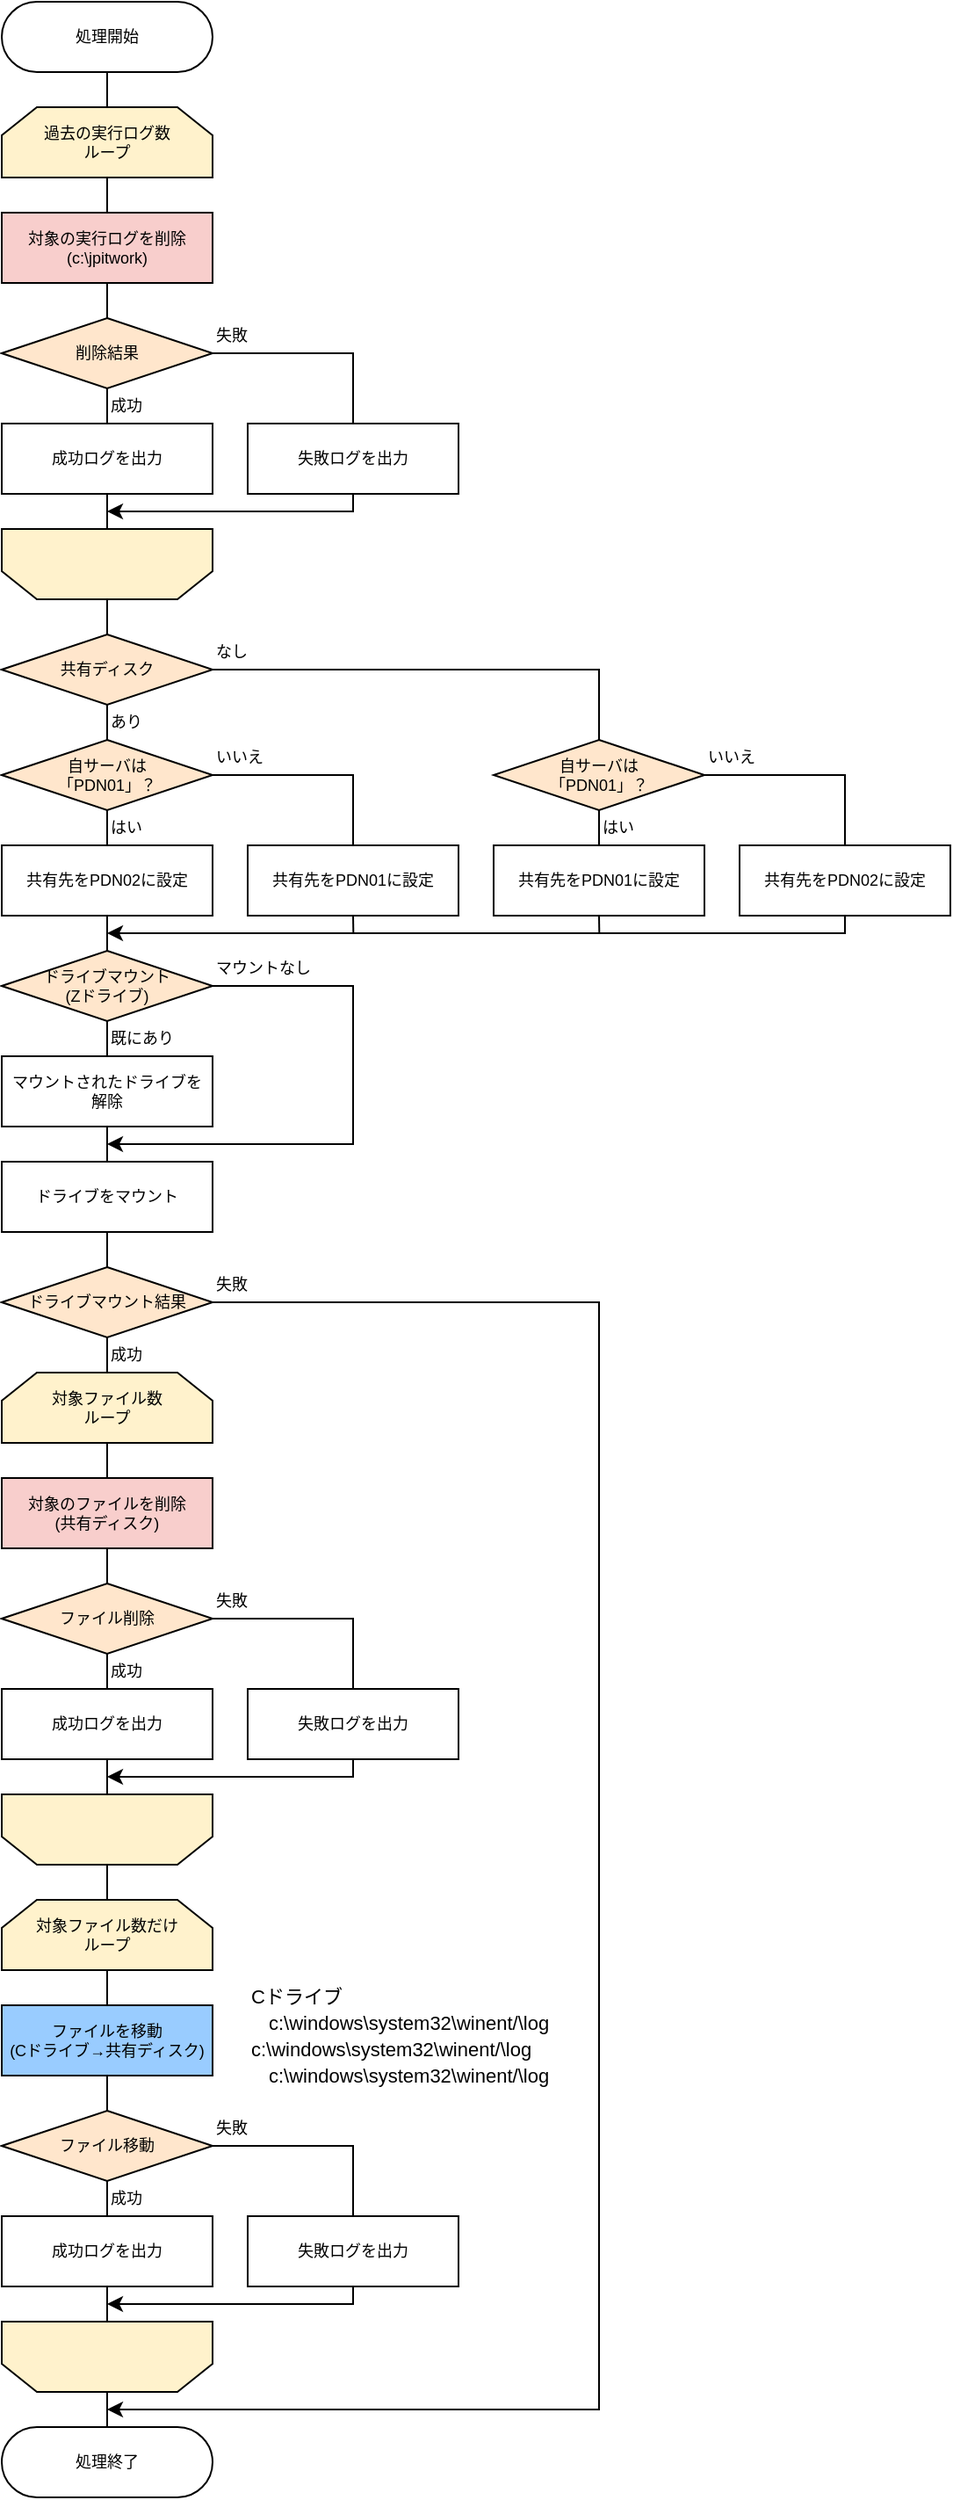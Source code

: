 <mxfile version="23.1.3" type="github">
  <diagram name="ページ1" id="Sno0RHyQ97pvPIhAmtWO">
    <mxGraphModel dx="819" dy="1627" grid="1" gridSize="10" guides="1" tooltips="1" connect="1" arrows="1" fold="1" page="1" pageScale="1" pageWidth="827" pageHeight="1169" background="#ffffff" math="0" shadow="0">
      <root>
        <mxCell id="0" />
        <mxCell id="1" parent="0" />
        <mxCell id="P1kFlnm7NQrcfKAeQpRK-1" value="処理開始" style="rounded=1;whiteSpace=wrap;html=1;arcSize=50;fontSize=9;" parent="1" vertex="1">
          <mxGeometry x="40" y="-260" width="120" height="40" as="geometry" />
        </mxCell>
        <mxCell id="P1kFlnm7NQrcfKAeQpRK-6" style="edgeStyle=orthogonalEdgeStyle;rounded=0;orthogonalLoop=1;jettySize=auto;html=1;exitX=0.5;exitY=1;exitDx=0;exitDy=0;entryX=0.5;entryY=0;entryDx=0;entryDy=0;endArrow=none;endFill=0;" parent="1" source="P1kFlnm7NQrcfKAeQpRK-4" target="P1kFlnm7NQrcfKAeQpRK-5" edge="1">
          <mxGeometry relative="1" as="geometry" />
        </mxCell>
        <mxCell id="P1kFlnm7NQrcfKAeQpRK-4" value="ファイルを移動&lt;br&gt;(Cドライブ→共有ディスク)" style="rounded=0;whiteSpace=wrap;html=1;fontSize=9;fillColor=#99CCFF;" parent="1" vertex="1">
          <mxGeometry x="40" y="880" width="120" height="40" as="geometry" />
        </mxCell>
        <mxCell id="P1kFlnm7NQrcfKAeQpRK-11" style="edgeStyle=orthogonalEdgeStyle;rounded=0;orthogonalLoop=1;jettySize=auto;html=1;exitX=0.5;exitY=1;exitDx=0;exitDy=0;entryX=0.5;entryY=0;entryDx=0;entryDy=0;endArrow=none;endFill=0;" parent="1" source="P1kFlnm7NQrcfKAeQpRK-5" target="P1kFlnm7NQrcfKAeQpRK-9" edge="1">
          <mxGeometry relative="1" as="geometry" />
        </mxCell>
        <mxCell id="P1kFlnm7NQrcfKAeQpRK-12" style="edgeStyle=orthogonalEdgeStyle;rounded=0;orthogonalLoop=1;jettySize=auto;html=1;exitX=1;exitY=0.5;exitDx=0;exitDy=0;entryX=0.5;entryY=0;entryDx=0;entryDy=0;endArrow=none;endFill=0;" parent="1" source="P1kFlnm7NQrcfKAeQpRK-5" target="P1kFlnm7NQrcfKAeQpRK-10" edge="1">
          <mxGeometry relative="1" as="geometry" />
        </mxCell>
        <mxCell id="P1kFlnm7NQrcfKAeQpRK-5" value="ファイル移動" style="rhombus;whiteSpace=wrap;html=1;fontSize=9;fillColor=#ffe6cc;strokeColor=#000000;" parent="1" vertex="1">
          <mxGeometry x="40" y="940" width="120" height="40" as="geometry" />
        </mxCell>
        <mxCell id="P1kFlnm7NQrcfKAeQpRK-17" style="edgeStyle=orthogonalEdgeStyle;rounded=0;orthogonalLoop=1;jettySize=auto;html=1;exitX=0.5;exitY=1;exitDx=0;exitDy=0;entryX=0.5;entryY=1;entryDx=0;entryDy=0;endArrow=none;endFill=0;" parent="1" source="P1kFlnm7NQrcfKAeQpRK-9" target="P1kFlnm7NQrcfKAeQpRK-23" edge="1">
          <mxGeometry relative="1" as="geometry">
            <mxPoint x="100" y="1080" as="targetPoint" />
          </mxGeometry>
        </mxCell>
        <mxCell id="P1kFlnm7NQrcfKAeQpRK-9" value="成功ログを出力" style="rounded=0;whiteSpace=wrap;html=1;fontSize=9;" parent="1" vertex="1">
          <mxGeometry x="40" y="1000" width="120" height="40" as="geometry" />
        </mxCell>
        <mxCell id="P1kFlnm7NQrcfKAeQpRK-20" style="edgeStyle=orthogonalEdgeStyle;rounded=0;orthogonalLoop=1;jettySize=auto;html=1;exitX=0.5;exitY=1;exitDx=0;exitDy=0;endArrow=classic;endFill=1;" parent="1" source="P1kFlnm7NQrcfKAeQpRK-10" edge="1">
          <mxGeometry relative="1" as="geometry">
            <mxPoint x="100" y="1050" as="targetPoint" />
            <Array as="points">
              <mxPoint x="240" y="1050" />
              <mxPoint x="100" y="1050" />
            </Array>
          </mxGeometry>
        </mxCell>
        <mxCell id="P1kFlnm7NQrcfKAeQpRK-10" value="失敗ログを出力" style="rounded=0;whiteSpace=wrap;html=1;fontSize=9;" parent="1" vertex="1">
          <mxGeometry x="180" y="1000" width="120" height="40" as="geometry" />
        </mxCell>
        <mxCell id="P1kFlnm7NQrcfKAeQpRK-14" value="成功" style="text;html=1;strokeColor=none;fillColor=none;align=left;verticalAlign=middle;whiteSpace=wrap;rounded=0;fontSize=9;" parent="1" vertex="1">
          <mxGeometry x="100" y="980" width="50" height="20" as="geometry" />
        </mxCell>
        <mxCell id="P1kFlnm7NQrcfKAeQpRK-15" value="失敗" style="text;html=1;strokeColor=none;fillColor=none;align=left;verticalAlign=middle;whiteSpace=wrap;rounded=0;fontSize=9;" parent="1" vertex="1">
          <mxGeometry x="160" y="940" width="50" height="20" as="geometry" />
        </mxCell>
        <mxCell id="P1kFlnm7NQrcfKAeQpRK-25" style="edgeStyle=orthogonalEdgeStyle;shape=connector;rounded=0;orthogonalLoop=1;jettySize=auto;html=1;exitX=0.5;exitY=1;exitDx=0;exitDy=0;entryX=0.5;entryY=0;entryDx=0;entryDy=0;labelBackgroundColor=default;strokeColor=default;align=center;verticalAlign=middle;fontFamily=Helvetica;fontSize=11;fontColor=default;endArrow=none;endFill=0;" parent="1" source="P1kFlnm7NQrcfKAeQpRK-22" target="P1kFlnm7NQrcfKAeQpRK-4" edge="1">
          <mxGeometry relative="1" as="geometry" />
        </mxCell>
        <mxCell id="P1kFlnm7NQrcfKAeQpRK-22" value="対象ファイル数だけ&lt;br style=&quot;font-size: 9px;&quot;&gt;ループ" style="shape=loopLimit;whiteSpace=wrap;html=1;fontFamily=Helvetica;fontSize=9;fillColor=#fff2cc;strokeColor=#000000;" parent="1" vertex="1">
          <mxGeometry x="40" y="820" width="120" height="40" as="geometry" />
        </mxCell>
        <mxCell id="b4JHVFvh4AoB1611Vh3n-45" style="edgeStyle=orthogonalEdgeStyle;rounded=0;orthogonalLoop=1;jettySize=auto;html=1;exitX=0.5;exitY=0;exitDx=0;exitDy=0;entryX=0.5;entryY=0;entryDx=0;entryDy=0;strokeColor=default;align=center;verticalAlign=middle;fontFamily=Helvetica;fontSize=11;fontColor=default;labelBackgroundColor=default;endArrow=none;endFill=0;" edge="1" parent="1" source="P1kFlnm7NQrcfKAeQpRK-23" target="P1kFlnm7NQrcfKAeQpRK-36">
          <mxGeometry relative="1" as="geometry" />
        </mxCell>
        <mxCell id="P1kFlnm7NQrcfKAeQpRK-23" value="" style="shape=loopLimit;whiteSpace=wrap;html=1;fontFamily=Helvetica;fontSize=9;rotation=-180;fillColor=#fff2cc;strokeColor=#000000;" parent="1" vertex="1">
          <mxGeometry x="40" y="1060" width="120" height="40" as="geometry" />
        </mxCell>
        <mxCell id="P1kFlnm7NQrcfKAeQpRK-34" style="edgeStyle=orthogonalEdgeStyle;shape=connector;rounded=0;orthogonalLoop=1;jettySize=auto;html=1;exitX=0.5;exitY=1;exitDx=0;exitDy=0;entryX=0.5;entryY=0;entryDx=0;entryDy=0;labelBackgroundColor=default;strokeColor=default;align=center;verticalAlign=middle;fontFamily=Helvetica;fontSize=11;fontColor=default;endArrow=none;endFill=0;" parent="1" source="P1kFlnm7NQrcfKAeQpRK-28" target="P1kFlnm7NQrcfKAeQpRK-33" edge="1">
          <mxGeometry relative="1" as="geometry" />
        </mxCell>
        <mxCell id="P1kFlnm7NQrcfKAeQpRK-28" value="対象ファイル数&lt;br style=&quot;font-size: 9px;&quot;&gt;ループ" style="shape=loopLimit;whiteSpace=wrap;html=1;fontFamily=Helvetica;fontSize=9;fillColor=#fff2cc;strokeColor=#000000;" parent="1" vertex="1">
          <mxGeometry x="40" y="520" width="120" height="40" as="geometry" />
        </mxCell>
        <mxCell id="b4JHVFvh4AoB1611Vh3n-44" style="edgeStyle=orthogonalEdgeStyle;rounded=0;orthogonalLoop=1;jettySize=auto;html=1;exitX=0.5;exitY=0;exitDx=0;exitDy=0;entryX=0.5;entryY=0;entryDx=0;entryDy=0;strokeColor=default;align=center;verticalAlign=middle;fontFamily=Helvetica;fontSize=11;fontColor=default;labelBackgroundColor=default;endArrow=none;endFill=0;" edge="1" parent="1" source="P1kFlnm7NQrcfKAeQpRK-30" target="P1kFlnm7NQrcfKAeQpRK-22">
          <mxGeometry relative="1" as="geometry" />
        </mxCell>
        <mxCell id="P1kFlnm7NQrcfKAeQpRK-30" value="" style="shape=loopLimit;whiteSpace=wrap;html=1;fontFamily=Helvetica;fontSize=9;rotation=-180;fillColor=#fff2cc;strokeColor=#000000;" parent="1" vertex="1">
          <mxGeometry x="40" y="760" width="120" height="40" as="geometry" />
        </mxCell>
        <mxCell id="P1kFlnm7NQrcfKAeQpRK-41" style="edgeStyle=orthogonalEdgeStyle;shape=connector;rounded=0;orthogonalLoop=1;jettySize=auto;html=1;exitX=0.5;exitY=1;exitDx=0;exitDy=0;labelBackgroundColor=default;strokeColor=default;align=center;verticalAlign=middle;fontFamily=Helvetica;fontSize=11;fontColor=default;endArrow=none;endFill=0;entryX=0.5;entryY=0;entryDx=0;entryDy=0;" parent="1" source="P1kFlnm7NQrcfKAeQpRK-33" target="b4JHVFvh4AoB1611Vh3n-48" edge="1">
          <mxGeometry relative="1" as="geometry">
            <mxPoint x="100" y="690" as="targetPoint" />
          </mxGeometry>
        </mxCell>
        <mxCell id="P1kFlnm7NQrcfKAeQpRK-33" value="対象のファイルを削除&lt;br&gt;(共有ディスク)" style="rounded=0;whiteSpace=wrap;html=1;fontSize=9;fillColor=#f8cecc;strokeColor=#000000;" parent="1" vertex="1">
          <mxGeometry x="40" y="580" width="120" height="40" as="geometry" />
        </mxCell>
        <mxCell id="P1kFlnm7NQrcfKAeQpRK-36" value="処理終了" style="rounded=1;whiteSpace=wrap;html=1;arcSize=50;fontSize=9;" parent="1" vertex="1">
          <mxGeometry x="40" y="1120" width="120" height="40" as="geometry" />
        </mxCell>
        <mxCell id="P1kFlnm7NQrcfKAeQpRK-47" style="edgeStyle=orthogonalEdgeStyle;shape=connector;rounded=0;orthogonalLoop=1;jettySize=auto;html=1;exitX=0.5;exitY=1;exitDx=0;exitDy=0;labelBackgroundColor=default;strokeColor=default;align=center;verticalAlign=middle;fontFamily=Helvetica;fontSize=11;fontColor=default;endArrow=none;endFill=0;" parent="1" source="Qkshi-I4SKc8RLtoQYyM-2" edge="1">
          <mxGeometry relative="1" as="geometry">
            <mxPoint x="100" y="140" as="sourcePoint" />
            <mxPoint x="100" y="280" as="targetPoint" />
          </mxGeometry>
        </mxCell>
        <mxCell id="Qkshi-I4SKc8RLtoQYyM-2" value="共有先をPDN02に設定" style="rounded=0;whiteSpace=wrap;html=1;fontSize=9;" parent="1" vertex="1">
          <mxGeometry x="40" y="220" width="120" height="40" as="geometry" />
        </mxCell>
        <mxCell id="b4JHVFvh4AoB1611Vh3n-8" style="edgeStyle=orthogonalEdgeStyle;rounded=0;orthogonalLoop=1;jettySize=auto;html=1;exitX=0.5;exitY=1;exitDx=0;exitDy=0;entryX=0.5;entryY=0;entryDx=0;entryDy=0;endArrow=none;endFill=0;" edge="1" parent="1" source="Qkshi-I4SKc8RLtoQYyM-8" target="Qkshi-I4SKc8RLtoQYyM-13">
          <mxGeometry relative="1" as="geometry" />
        </mxCell>
        <mxCell id="b4JHVFvh4AoB1611Vh3n-12" style="edgeStyle=orthogonalEdgeStyle;rounded=0;orthogonalLoop=1;jettySize=auto;html=1;exitX=1;exitY=0.5;exitDx=0;exitDy=0;entryX=0.5;entryY=0;entryDx=0;entryDy=0;strokeColor=default;align=center;verticalAlign=middle;fontFamily=Helvetica;fontSize=11;fontColor=default;labelBackgroundColor=default;endArrow=none;endFill=0;" edge="1" parent="1" source="Qkshi-I4SKc8RLtoQYyM-8" target="b4JHVFvh4AoB1611Vh3n-1">
          <mxGeometry relative="1" as="geometry" />
        </mxCell>
        <mxCell id="Qkshi-I4SKc8RLtoQYyM-8" value="共有ディスク" style="rhombus;whiteSpace=wrap;html=1;fontSize=9;fillColor=#ffe6cc;strokeColor=#000000;" parent="1" vertex="1">
          <mxGeometry x="40" y="100" width="120" height="40" as="geometry" />
        </mxCell>
        <mxCell id="Qkshi-I4SKc8RLtoQYyM-9" value="あり" style="text;html=1;strokeColor=none;fillColor=none;align=left;verticalAlign=middle;whiteSpace=wrap;rounded=0;fontSize=9;" parent="1" vertex="1">
          <mxGeometry x="100" y="140" width="50" height="20" as="geometry" />
        </mxCell>
        <mxCell id="Qkshi-I4SKc8RLtoQYyM-10" value="なし" style="text;html=1;strokeColor=none;fillColor=none;align=left;verticalAlign=middle;whiteSpace=wrap;rounded=0;fontSize=9;" parent="1" vertex="1">
          <mxGeometry x="160" y="100" width="50" height="20" as="geometry" />
        </mxCell>
        <mxCell id="b4JHVFvh4AoB1611Vh3n-10" style="edgeStyle=orthogonalEdgeStyle;rounded=0;orthogonalLoop=1;jettySize=auto;html=1;exitX=0.5;exitY=1;exitDx=0;exitDy=0;entryX=0.5;entryY=0;entryDx=0;entryDy=0;strokeColor=default;align=center;verticalAlign=middle;fontFamily=Helvetica;fontSize=11;fontColor=default;labelBackgroundColor=default;endArrow=none;endFill=0;" edge="1" parent="1" source="Qkshi-I4SKc8RLtoQYyM-13" target="Qkshi-I4SKc8RLtoQYyM-2">
          <mxGeometry relative="1" as="geometry" />
        </mxCell>
        <mxCell id="b4JHVFvh4AoB1611Vh3n-11" style="edgeStyle=orthogonalEdgeStyle;rounded=0;orthogonalLoop=1;jettySize=auto;html=1;exitX=1;exitY=0.5;exitDx=0;exitDy=0;entryX=0.5;entryY=0;entryDx=0;entryDy=0;strokeColor=default;align=center;verticalAlign=middle;fontFamily=Helvetica;fontSize=11;fontColor=default;labelBackgroundColor=default;endArrow=none;endFill=0;" edge="1" parent="1" source="Qkshi-I4SKc8RLtoQYyM-13" target="b4JHVFvh4AoB1611Vh3n-4">
          <mxGeometry relative="1" as="geometry" />
        </mxCell>
        <mxCell id="Qkshi-I4SKc8RLtoQYyM-13" value="自サーバは&lt;br&gt;「PDN01」？" style="rhombus;whiteSpace=wrap;html=1;fontSize=9;fillColor=#ffe6cc;strokeColor=#000000;" parent="1" vertex="1">
          <mxGeometry x="40" y="160" width="120" height="40" as="geometry" />
        </mxCell>
        <mxCell id="Qkshi-I4SKc8RLtoQYyM-14" value="いいえ" style="text;html=1;strokeColor=none;fillColor=none;align=left;verticalAlign=middle;whiteSpace=wrap;rounded=0;fontSize=9;" parent="1" vertex="1">
          <mxGeometry x="160" y="160" width="50" height="20" as="geometry" />
        </mxCell>
        <mxCell id="Qkshi-I4SKc8RLtoQYyM-15" value="はい" style="text;html=1;strokeColor=none;fillColor=none;align=left;verticalAlign=middle;whiteSpace=wrap;rounded=0;fontSize=9;" parent="1" vertex="1">
          <mxGeometry x="100" y="200" width="50" height="20" as="geometry" />
        </mxCell>
        <mxCell id="b4JHVFvh4AoB1611Vh3n-13" style="edgeStyle=orthogonalEdgeStyle;rounded=0;orthogonalLoop=1;jettySize=auto;html=1;exitX=0.5;exitY=1;exitDx=0;exitDy=0;entryX=0.5;entryY=0;entryDx=0;entryDy=0;strokeColor=default;align=center;verticalAlign=middle;fontFamily=Helvetica;fontSize=11;fontColor=default;labelBackgroundColor=default;endArrow=none;endFill=0;" edge="1" parent="1" source="b4JHVFvh4AoB1611Vh3n-1" target="b4JHVFvh4AoB1611Vh3n-5">
          <mxGeometry relative="1" as="geometry" />
        </mxCell>
        <mxCell id="b4JHVFvh4AoB1611Vh3n-14" style="edgeStyle=orthogonalEdgeStyle;rounded=0;orthogonalLoop=1;jettySize=auto;html=1;exitX=1;exitY=0.5;exitDx=0;exitDy=0;entryX=0.5;entryY=0;entryDx=0;entryDy=0;strokeColor=default;align=center;verticalAlign=middle;fontFamily=Helvetica;fontSize=11;fontColor=default;labelBackgroundColor=default;endArrow=none;endFill=0;" edge="1" parent="1" source="b4JHVFvh4AoB1611Vh3n-1" target="b4JHVFvh4AoB1611Vh3n-6">
          <mxGeometry relative="1" as="geometry" />
        </mxCell>
        <mxCell id="b4JHVFvh4AoB1611Vh3n-1" value="自サーバは&lt;br&gt;「PDN01」？" style="rhombus;whiteSpace=wrap;html=1;fontSize=9;fillColor=#ffe6cc;strokeColor=#000000;" vertex="1" parent="1">
          <mxGeometry x="320" y="160" width="120" height="40" as="geometry" />
        </mxCell>
        <mxCell id="b4JHVFvh4AoB1611Vh3n-2" value="いいえ" style="text;html=1;strokeColor=none;fillColor=none;align=left;verticalAlign=middle;whiteSpace=wrap;rounded=0;fontSize=9;" vertex="1" parent="1">
          <mxGeometry x="440" y="160" width="50" height="20" as="geometry" />
        </mxCell>
        <mxCell id="b4JHVFvh4AoB1611Vh3n-3" value="はい" style="text;html=1;strokeColor=none;fillColor=none;align=left;verticalAlign=middle;whiteSpace=wrap;rounded=0;fontSize=9;" vertex="1" parent="1">
          <mxGeometry x="380" y="200" width="50" height="20" as="geometry" />
        </mxCell>
        <mxCell id="b4JHVFvh4AoB1611Vh3n-17" style="edgeStyle=orthogonalEdgeStyle;rounded=0;orthogonalLoop=1;jettySize=auto;html=1;exitX=0.5;exitY=1;exitDx=0;exitDy=0;strokeColor=default;align=center;verticalAlign=middle;fontFamily=Helvetica;fontSize=11;fontColor=default;labelBackgroundColor=default;endArrow=none;endFill=0;" edge="1" parent="1" source="b4JHVFvh4AoB1611Vh3n-4">
          <mxGeometry relative="1" as="geometry">
            <mxPoint x="240.167" y="270" as="targetPoint" />
          </mxGeometry>
        </mxCell>
        <mxCell id="b4JHVFvh4AoB1611Vh3n-4" value="共有先をPDN01に設定" style="rounded=0;whiteSpace=wrap;html=1;fontSize=9;" vertex="1" parent="1">
          <mxGeometry x="180" y="220" width="120" height="40" as="geometry" />
        </mxCell>
        <mxCell id="b4JHVFvh4AoB1611Vh3n-18" style="edgeStyle=orthogonalEdgeStyle;rounded=0;orthogonalLoop=1;jettySize=auto;html=1;exitX=0.5;exitY=1;exitDx=0;exitDy=0;strokeColor=default;align=center;verticalAlign=middle;fontFamily=Helvetica;fontSize=11;fontColor=default;labelBackgroundColor=default;endArrow=none;endFill=0;" edge="1" parent="1" source="b4JHVFvh4AoB1611Vh3n-5">
          <mxGeometry relative="1" as="geometry">
            <mxPoint x="380.167" y="270" as="targetPoint" />
          </mxGeometry>
        </mxCell>
        <mxCell id="b4JHVFvh4AoB1611Vh3n-5" value="共有先をPDN01に設定" style="rounded=0;whiteSpace=wrap;html=1;fontSize=9;" vertex="1" parent="1">
          <mxGeometry x="320" y="220" width="120" height="40" as="geometry" />
        </mxCell>
        <mxCell id="b4JHVFvh4AoB1611Vh3n-16" style="edgeStyle=orthogonalEdgeStyle;rounded=0;orthogonalLoop=1;jettySize=auto;html=1;exitX=0.5;exitY=1;exitDx=0;exitDy=0;strokeColor=default;align=center;verticalAlign=middle;fontFamily=Helvetica;fontSize=11;fontColor=default;labelBackgroundColor=default;endArrow=classic;endFill=1;" edge="1" parent="1" source="b4JHVFvh4AoB1611Vh3n-6">
          <mxGeometry relative="1" as="geometry">
            <mxPoint x="100" y="270" as="targetPoint" />
            <Array as="points">
              <mxPoint x="520" y="270" />
            </Array>
          </mxGeometry>
        </mxCell>
        <mxCell id="b4JHVFvh4AoB1611Vh3n-6" value="共有先をPDN02に設定" style="rounded=0;whiteSpace=wrap;html=1;fontSize=9;" vertex="1" parent="1">
          <mxGeometry x="460" y="220" width="120" height="40" as="geometry" />
        </mxCell>
        <mxCell id="b4JHVFvh4AoB1611Vh3n-20" style="edgeStyle=orthogonalEdgeStyle;rounded=0;orthogonalLoop=1;jettySize=auto;html=1;exitX=0.5;exitY=1;exitDx=0;exitDy=0;entryX=0.5;entryY=0;entryDx=0;entryDy=0;endArrow=none;endFill=0;" edge="1" source="b4JHVFvh4AoB1611Vh3n-21" parent="1">
          <mxGeometry relative="1" as="geometry">
            <mxPoint x="100" y="340" as="targetPoint" />
          </mxGeometry>
        </mxCell>
        <mxCell id="b4JHVFvh4AoB1611Vh3n-27" style="edgeStyle=orthogonalEdgeStyle;rounded=0;orthogonalLoop=1;jettySize=auto;html=1;exitX=1;exitY=0.5;exitDx=0;exitDy=0;strokeColor=default;align=center;verticalAlign=middle;fontFamily=Helvetica;fontSize=11;fontColor=default;labelBackgroundColor=default;endArrow=classic;endFill=1;" edge="1" parent="1" source="b4JHVFvh4AoB1611Vh3n-21">
          <mxGeometry relative="1" as="geometry">
            <mxPoint x="100" y="390" as="targetPoint" />
            <Array as="points">
              <mxPoint x="240" y="300" />
              <mxPoint x="240" y="390" />
            </Array>
          </mxGeometry>
        </mxCell>
        <mxCell id="b4JHVFvh4AoB1611Vh3n-21" value="ドライブマウント&lt;br&gt;(Zドライブ)" style="rhombus;whiteSpace=wrap;html=1;fontSize=9;fillColor=#ffe6cc;strokeColor=#000000;" vertex="1" parent="1">
          <mxGeometry x="40" y="280" width="120" height="40" as="geometry" />
        </mxCell>
        <mxCell id="b4JHVFvh4AoB1611Vh3n-22" value="既にあり" style="text;html=1;strokeColor=none;fillColor=none;align=left;verticalAlign=middle;whiteSpace=wrap;rounded=0;fontSize=9;" vertex="1" parent="1">
          <mxGeometry x="100" y="320" width="50" height="20" as="geometry" />
        </mxCell>
        <mxCell id="b4JHVFvh4AoB1611Vh3n-23" value="マウントなし" style="text;html=1;strokeColor=none;fillColor=none;align=left;verticalAlign=middle;whiteSpace=wrap;rounded=0;fontSize=9;" vertex="1" parent="1">
          <mxGeometry x="160" y="280" width="60" height="20" as="geometry" />
        </mxCell>
        <mxCell id="b4JHVFvh4AoB1611Vh3n-26" style="edgeStyle=orthogonalEdgeStyle;rounded=0;orthogonalLoop=1;jettySize=auto;html=1;exitX=0.5;exitY=1;exitDx=0;exitDy=0;entryX=0.5;entryY=0;entryDx=0;entryDy=0;strokeColor=default;align=center;verticalAlign=middle;fontFamily=Helvetica;fontSize=11;fontColor=default;labelBackgroundColor=default;endArrow=none;endFill=0;" edge="1" parent="1" source="b4JHVFvh4AoB1611Vh3n-24" target="b4JHVFvh4AoB1611Vh3n-25">
          <mxGeometry relative="1" as="geometry" />
        </mxCell>
        <mxCell id="b4JHVFvh4AoB1611Vh3n-24" value="マウントされたドライブを&lt;br&gt;解除" style="rounded=0;whiteSpace=wrap;html=1;fontSize=9;" vertex="1" parent="1">
          <mxGeometry x="40" y="340" width="120" height="40" as="geometry" />
        </mxCell>
        <mxCell id="b4JHVFvh4AoB1611Vh3n-32" style="edgeStyle=orthogonalEdgeStyle;rounded=0;orthogonalLoop=1;jettySize=auto;html=1;exitX=0.5;exitY=1;exitDx=0;exitDy=0;entryX=0.5;entryY=0;entryDx=0;entryDy=0;strokeColor=default;align=center;verticalAlign=middle;fontFamily=Helvetica;fontSize=11;fontColor=default;labelBackgroundColor=default;endArrow=none;endFill=0;" edge="1" parent="1" source="b4JHVFvh4AoB1611Vh3n-25" target="b4JHVFvh4AoB1611Vh3n-29">
          <mxGeometry relative="1" as="geometry" />
        </mxCell>
        <mxCell id="b4JHVFvh4AoB1611Vh3n-25" value="ドライブをマウント" style="rounded=0;whiteSpace=wrap;html=1;fontSize=9;" vertex="1" parent="1">
          <mxGeometry x="40" y="400" width="120" height="40" as="geometry" />
        </mxCell>
        <mxCell id="b4JHVFvh4AoB1611Vh3n-43" style="edgeStyle=orthogonalEdgeStyle;rounded=0;orthogonalLoop=1;jettySize=auto;html=1;exitX=0.5;exitY=1;exitDx=0;exitDy=0;entryX=0.5;entryY=0;entryDx=0;entryDy=0;strokeColor=default;align=center;verticalAlign=middle;fontFamily=Helvetica;fontSize=11;fontColor=default;labelBackgroundColor=default;endArrow=none;endFill=0;" edge="1" parent="1" source="b4JHVFvh4AoB1611Vh3n-29" target="P1kFlnm7NQrcfKAeQpRK-28">
          <mxGeometry relative="1" as="geometry" />
        </mxCell>
        <mxCell id="b4JHVFvh4AoB1611Vh3n-67" style="edgeStyle=orthogonalEdgeStyle;rounded=0;orthogonalLoop=1;jettySize=auto;html=1;exitX=1;exitY=0.5;exitDx=0;exitDy=0;strokeColor=default;align=center;verticalAlign=middle;fontFamily=Helvetica;fontSize=11;fontColor=default;labelBackgroundColor=default;endArrow=classic;endFill=1;" edge="1" parent="1" source="b4JHVFvh4AoB1611Vh3n-29">
          <mxGeometry relative="1" as="geometry">
            <mxPoint x="100" y="1110" as="targetPoint" />
            <Array as="points">
              <mxPoint x="380" y="480" />
              <mxPoint x="380" y="1110" />
              <mxPoint x="100" y="1110" />
            </Array>
          </mxGeometry>
        </mxCell>
        <mxCell id="b4JHVFvh4AoB1611Vh3n-29" value="ドライブマウント結果" style="rhombus;whiteSpace=wrap;html=1;fontSize=9;fillColor=#ffe6cc;strokeColor=#000000;" vertex="1" parent="1">
          <mxGeometry x="40" y="460" width="120" height="40" as="geometry" />
        </mxCell>
        <mxCell id="b4JHVFvh4AoB1611Vh3n-30" value="成功" style="text;html=1;strokeColor=none;fillColor=none;align=left;verticalAlign=middle;whiteSpace=wrap;rounded=0;fontSize=9;" vertex="1" parent="1">
          <mxGeometry x="100" y="500" width="50" height="20" as="geometry" />
        </mxCell>
        <mxCell id="b4JHVFvh4AoB1611Vh3n-31" value="失敗" style="text;html=1;strokeColor=none;fillColor=none;align=left;verticalAlign=middle;whiteSpace=wrap;rounded=0;fontSize=9;" vertex="1" parent="1">
          <mxGeometry x="160" y="460" width="50" height="20" as="geometry" />
        </mxCell>
        <mxCell id="b4JHVFvh4AoB1611Vh3n-34" style="edgeStyle=orthogonalEdgeStyle;shape=connector;rounded=0;orthogonalLoop=1;jettySize=auto;html=1;exitX=0.5;exitY=1;exitDx=0;exitDy=0;entryX=0.5;entryY=0;entryDx=0;entryDy=0;labelBackgroundColor=default;strokeColor=default;align=center;verticalAlign=middle;fontFamily=Helvetica;fontSize=11;fontColor=default;endArrow=none;endFill=0;" edge="1" target="b4JHVFvh4AoB1611Vh3n-36" parent="1" source="P1kFlnm7NQrcfKAeQpRK-1">
          <mxGeometry relative="1" as="geometry">
            <mxPoint x="100" y="-220" as="sourcePoint" />
            <mxPoint x="100" y="-200" as="targetPoint" />
          </mxGeometry>
        </mxCell>
        <mxCell id="b4JHVFvh4AoB1611Vh3n-35" style="edgeStyle=orthogonalEdgeStyle;shape=connector;rounded=0;orthogonalLoop=1;jettySize=auto;html=1;exitX=0.5;exitY=1;exitDx=0;exitDy=0;entryX=0.5;entryY=0;entryDx=0;entryDy=0;labelBackgroundColor=default;strokeColor=default;align=center;verticalAlign=middle;fontFamily=Helvetica;fontSize=11;fontColor=default;endArrow=none;endFill=0;" edge="1" source="b4JHVFvh4AoB1611Vh3n-36" target="b4JHVFvh4AoB1611Vh3n-40" parent="1">
          <mxGeometry relative="1" as="geometry" />
        </mxCell>
        <mxCell id="b4JHVFvh4AoB1611Vh3n-36" value="過去の実行ログ数&lt;br style=&quot;font-size: 9px;&quot;&gt;ループ" style="shape=loopLimit;whiteSpace=wrap;html=1;fontFamily=Helvetica;fontSize=9;fillColor=#fff2cc;strokeColor=#000000;" vertex="1" parent="1">
          <mxGeometry x="40" y="-200" width="120" height="40" as="geometry" />
        </mxCell>
        <mxCell id="b4JHVFvh4AoB1611Vh3n-37" style="edgeStyle=orthogonalEdgeStyle;shape=connector;rounded=0;orthogonalLoop=1;jettySize=auto;html=1;exitX=0.5;exitY=0;exitDx=0;exitDy=0;entryX=0.5;entryY=0;entryDx=0;entryDy=0;labelBackgroundColor=default;strokeColor=default;align=center;verticalAlign=middle;fontFamily=Helvetica;fontSize=11;fontColor=default;endArrow=none;endFill=0;" edge="1" source="b4JHVFvh4AoB1611Vh3n-38" parent="1" target="Qkshi-I4SKc8RLtoQYyM-8">
          <mxGeometry relative="1" as="geometry">
            <mxPoint x="100" y="80" as="targetPoint" />
          </mxGeometry>
        </mxCell>
        <mxCell id="b4JHVFvh4AoB1611Vh3n-38" value="" style="shape=loopLimit;whiteSpace=wrap;html=1;fontFamily=Helvetica;fontSize=9;rotation=-180;fillColor=#fff2cc;strokeColor=#000000;" vertex="1" parent="1">
          <mxGeometry x="40" y="40" width="120" height="40" as="geometry" />
        </mxCell>
        <mxCell id="b4JHVFvh4AoB1611Vh3n-66" style="edgeStyle=orthogonalEdgeStyle;rounded=0;orthogonalLoop=1;jettySize=auto;html=1;exitX=0.5;exitY=1;exitDx=0;exitDy=0;entryX=0.5;entryY=0;entryDx=0;entryDy=0;strokeColor=default;align=center;verticalAlign=middle;fontFamily=Helvetica;fontSize=11;fontColor=default;labelBackgroundColor=default;endArrow=none;endFill=0;" edge="1" parent="1" source="b4JHVFvh4AoB1611Vh3n-40" target="b4JHVFvh4AoB1611Vh3n-59">
          <mxGeometry relative="1" as="geometry" />
        </mxCell>
        <mxCell id="b4JHVFvh4AoB1611Vh3n-40" value="対象の実行ログを削除&lt;br&gt;(c:\jpitwork)" style="rounded=0;whiteSpace=wrap;html=1;fontSize=9;fillColor=#f8cecc;strokeColor=#000000;" vertex="1" parent="1">
          <mxGeometry x="40" y="-140" width="120" height="40" as="geometry" />
        </mxCell>
        <mxCell id="b4JHVFvh4AoB1611Vh3n-46" style="edgeStyle=orthogonalEdgeStyle;rounded=0;orthogonalLoop=1;jettySize=auto;html=1;exitX=0.5;exitY=1;exitDx=0;exitDy=0;entryX=0.5;entryY=0;entryDx=0;entryDy=0;endArrow=none;endFill=0;" edge="1" source="b4JHVFvh4AoB1611Vh3n-48" target="b4JHVFvh4AoB1611Vh3n-50" parent="1">
          <mxGeometry relative="1" as="geometry" />
        </mxCell>
        <mxCell id="b4JHVFvh4AoB1611Vh3n-47" style="edgeStyle=orthogonalEdgeStyle;rounded=0;orthogonalLoop=1;jettySize=auto;html=1;exitX=1;exitY=0.5;exitDx=0;exitDy=0;entryX=0.5;entryY=0;entryDx=0;entryDy=0;endArrow=none;endFill=0;" edge="1" source="b4JHVFvh4AoB1611Vh3n-48" target="b4JHVFvh4AoB1611Vh3n-52" parent="1">
          <mxGeometry relative="1" as="geometry" />
        </mxCell>
        <mxCell id="b4JHVFvh4AoB1611Vh3n-48" value="ファイル削除" style="rhombus;whiteSpace=wrap;html=1;fontSize=9;fillColor=#ffe6cc;strokeColor=#000000;" vertex="1" parent="1">
          <mxGeometry x="40" y="640" width="120" height="40" as="geometry" />
        </mxCell>
        <mxCell id="b4JHVFvh4AoB1611Vh3n-49" style="edgeStyle=orthogonalEdgeStyle;rounded=0;orthogonalLoop=1;jettySize=auto;html=1;exitX=0.5;exitY=1;exitDx=0;exitDy=0;entryX=0.5;entryY=1;entryDx=0;entryDy=0;endArrow=none;endFill=0;" edge="1" source="b4JHVFvh4AoB1611Vh3n-50" parent="1" target="P1kFlnm7NQrcfKAeQpRK-30">
          <mxGeometry relative="1" as="geometry">
            <mxPoint x="100" y="760" as="targetPoint" />
          </mxGeometry>
        </mxCell>
        <mxCell id="b4JHVFvh4AoB1611Vh3n-50" value="成功ログを出力" style="rounded=0;whiteSpace=wrap;html=1;fontSize=9;" vertex="1" parent="1">
          <mxGeometry x="40" y="700" width="120" height="40" as="geometry" />
        </mxCell>
        <mxCell id="b4JHVFvh4AoB1611Vh3n-51" style="edgeStyle=orthogonalEdgeStyle;rounded=0;orthogonalLoop=1;jettySize=auto;html=1;exitX=0.5;exitY=1;exitDx=0;exitDy=0;endArrow=classic;endFill=1;" edge="1" source="b4JHVFvh4AoB1611Vh3n-52" parent="1">
          <mxGeometry relative="1" as="geometry">
            <mxPoint x="100" y="750" as="targetPoint" />
            <Array as="points">
              <mxPoint x="240" y="750" />
              <mxPoint x="100" y="750" />
            </Array>
          </mxGeometry>
        </mxCell>
        <mxCell id="b4JHVFvh4AoB1611Vh3n-52" value="失敗ログを出力" style="rounded=0;whiteSpace=wrap;html=1;fontSize=9;" vertex="1" parent="1">
          <mxGeometry x="180" y="700" width="120" height="40" as="geometry" />
        </mxCell>
        <mxCell id="b4JHVFvh4AoB1611Vh3n-53" value="成功" style="text;html=1;strokeColor=none;fillColor=none;align=left;verticalAlign=middle;whiteSpace=wrap;rounded=0;fontSize=9;" vertex="1" parent="1">
          <mxGeometry x="100" y="680" width="50" height="20" as="geometry" />
        </mxCell>
        <mxCell id="b4JHVFvh4AoB1611Vh3n-54" value="失敗" style="text;html=1;strokeColor=none;fillColor=none;align=left;verticalAlign=middle;whiteSpace=wrap;rounded=0;fontSize=9;" vertex="1" parent="1">
          <mxGeometry x="160" y="640" width="50" height="20" as="geometry" />
        </mxCell>
        <mxCell id="b4JHVFvh4AoB1611Vh3n-57" style="edgeStyle=orthogonalEdgeStyle;rounded=0;orthogonalLoop=1;jettySize=auto;html=1;exitX=0.5;exitY=1;exitDx=0;exitDy=0;entryX=0.5;entryY=0;entryDx=0;entryDy=0;endArrow=none;endFill=0;" edge="1" parent="1" source="b4JHVFvh4AoB1611Vh3n-59" target="b4JHVFvh4AoB1611Vh3n-61">
          <mxGeometry relative="1" as="geometry" />
        </mxCell>
        <mxCell id="b4JHVFvh4AoB1611Vh3n-58" style="edgeStyle=orthogonalEdgeStyle;rounded=0;orthogonalLoop=1;jettySize=auto;html=1;exitX=1;exitY=0.5;exitDx=0;exitDy=0;entryX=0.5;entryY=0;entryDx=0;entryDy=0;endArrow=none;endFill=0;" edge="1" parent="1" source="b4JHVFvh4AoB1611Vh3n-59" target="b4JHVFvh4AoB1611Vh3n-63">
          <mxGeometry relative="1" as="geometry" />
        </mxCell>
        <mxCell id="b4JHVFvh4AoB1611Vh3n-59" value="削除結果" style="rhombus;whiteSpace=wrap;html=1;fontSize=9;fillColor=#ffe6cc;strokeColor=#000000;" vertex="1" parent="1">
          <mxGeometry x="40" y="-80" width="120" height="40" as="geometry" />
        </mxCell>
        <mxCell id="b4JHVFvh4AoB1611Vh3n-60" style="edgeStyle=orthogonalEdgeStyle;rounded=0;orthogonalLoop=1;jettySize=auto;html=1;exitX=0.5;exitY=1;exitDx=0;exitDy=0;entryX=0.5;entryY=1;entryDx=0;entryDy=0;endArrow=none;endFill=0;" edge="1" parent="1" source="b4JHVFvh4AoB1611Vh3n-61">
          <mxGeometry relative="1" as="geometry">
            <mxPoint x="100" y="40" as="targetPoint" />
          </mxGeometry>
        </mxCell>
        <mxCell id="b4JHVFvh4AoB1611Vh3n-61" value="成功ログを出力" style="rounded=0;whiteSpace=wrap;html=1;fontSize=9;" vertex="1" parent="1">
          <mxGeometry x="40" y="-20" width="120" height="40" as="geometry" />
        </mxCell>
        <mxCell id="b4JHVFvh4AoB1611Vh3n-62" style="edgeStyle=orthogonalEdgeStyle;rounded=0;orthogonalLoop=1;jettySize=auto;html=1;exitX=0.5;exitY=1;exitDx=0;exitDy=0;endArrow=classic;endFill=1;" edge="1" parent="1" source="b4JHVFvh4AoB1611Vh3n-63">
          <mxGeometry relative="1" as="geometry">
            <mxPoint x="100" y="30" as="targetPoint" />
            <Array as="points">
              <mxPoint x="240" y="30" />
              <mxPoint x="100" y="30" />
            </Array>
          </mxGeometry>
        </mxCell>
        <mxCell id="b4JHVFvh4AoB1611Vh3n-63" value="失敗ログを出力" style="rounded=0;whiteSpace=wrap;html=1;fontSize=9;" vertex="1" parent="1">
          <mxGeometry x="180" y="-20" width="120" height="40" as="geometry" />
        </mxCell>
        <mxCell id="b4JHVFvh4AoB1611Vh3n-64" value="成功" style="text;html=1;strokeColor=none;fillColor=none;align=left;verticalAlign=middle;whiteSpace=wrap;rounded=0;fontSize=9;" vertex="1" parent="1">
          <mxGeometry x="100" y="-40" width="50" height="20" as="geometry" />
        </mxCell>
        <mxCell id="b4JHVFvh4AoB1611Vh3n-65" value="失敗" style="text;html=1;strokeColor=none;fillColor=none;align=left;verticalAlign=middle;whiteSpace=wrap;rounded=0;fontSize=9;" vertex="1" parent="1">
          <mxGeometry x="160" y="-80" width="50" height="20" as="geometry" />
        </mxCell>
        <mxCell id="b4JHVFvh4AoB1611Vh3n-68" value="c:\windows\system32\winent/\log" style="text;html=1;align=left;verticalAlign=middle;whiteSpace=wrap;rounded=0;fontFamily=Helvetica;fontSize=11;fontColor=default;labelBackgroundColor=default;" vertex="1" parent="1">
          <mxGeometry x="190" y="880" width="170" height="20" as="geometry" />
        </mxCell>
        <mxCell id="b4JHVFvh4AoB1611Vh3n-69" value="c:\windows\system32\winent/\log" style="text;html=1;align=left;verticalAlign=middle;whiteSpace=wrap;rounded=0;fontFamily=Helvetica;fontSize=11;fontColor=default;labelBackgroundColor=default;" vertex="1" parent="1">
          <mxGeometry x="190" y="910" width="170" height="20" as="geometry" />
        </mxCell>
        <mxCell id="b4JHVFvh4AoB1611Vh3n-70" value="c:\windows\system32\winent/\log" style="text;html=1;align=left;verticalAlign=middle;whiteSpace=wrap;rounded=0;fontFamily=Helvetica;fontSize=11;fontColor=default;labelBackgroundColor=default;" vertex="1" parent="1">
          <mxGeometry x="180" y="895" width="170" height="20" as="geometry" />
        </mxCell>
        <mxCell id="b4JHVFvh4AoB1611Vh3n-71" value="Cドライブ" style="text;html=1;align=left;verticalAlign=middle;whiteSpace=wrap;rounded=0;fontFamily=Helvetica;fontSize=11;fontColor=default;labelBackgroundColor=default;" vertex="1" parent="1">
          <mxGeometry x="180" y="865" width="170" height="20" as="geometry" />
        </mxCell>
      </root>
    </mxGraphModel>
  </diagram>
</mxfile>

